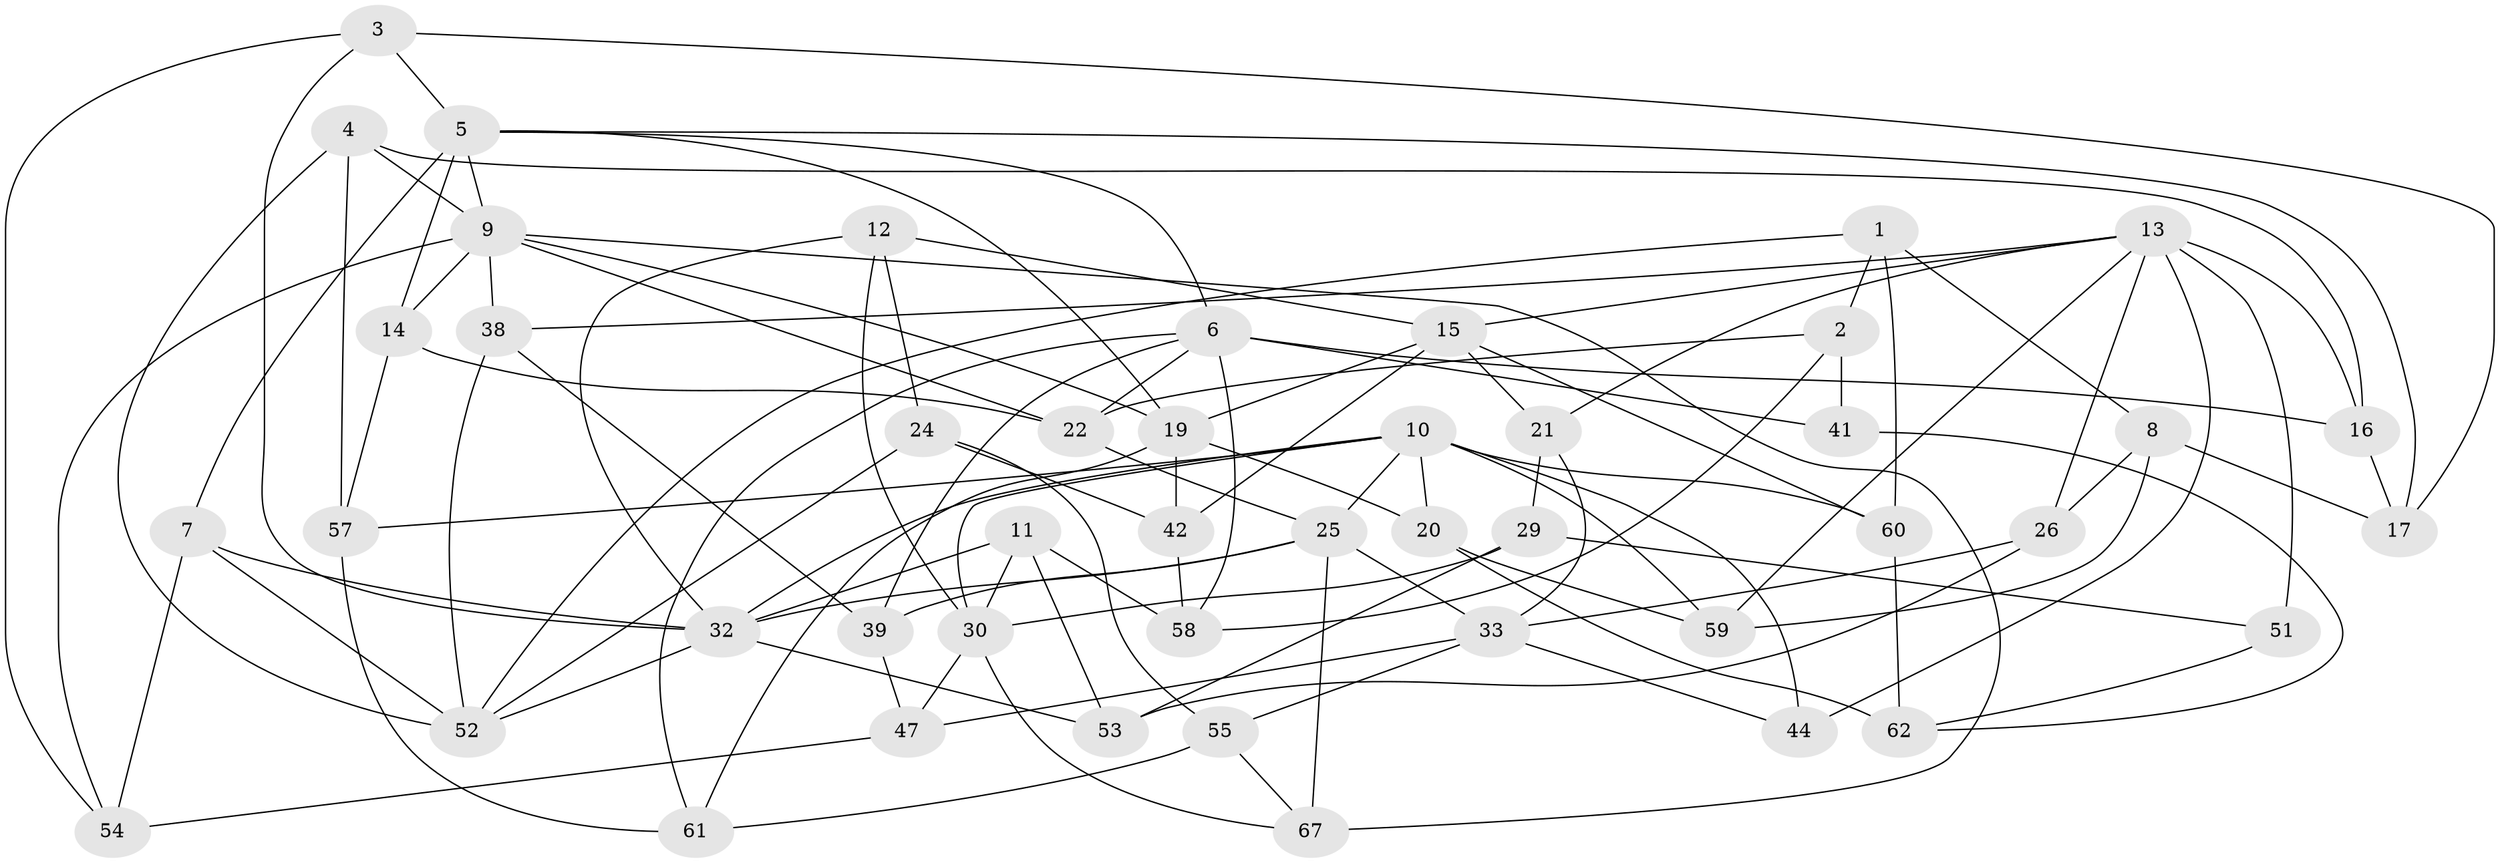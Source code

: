 // original degree distribution, {4: 1.0}
// Generated by graph-tools (version 1.1) at 2025/20/03/04/25 18:20:50]
// undirected, 46 vertices, 108 edges
graph export_dot {
graph [start="1"]
  node [color=gray90,style=filled];
  1;
  2;
  3;
  4;
  5 [super="+49+35"];
  6 [super="+34"];
  7;
  8;
  9 [super="+23"];
  10 [super="+28"];
  11;
  12;
  13 [super="+31"];
  14 [super="+37"];
  15 [super="+18"];
  16;
  17;
  19 [super="+36"];
  20;
  21;
  22 [super="+27"];
  24;
  25 [super="+45"];
  26;
  29;
  30 [super="+64"];
  32 [super="+46+48"];
  33 [super="+56"];
  38;
  39;
  41;
  42;
  44;
  47;
  51;
  52 [super="+65"];
  53;
  54;
  55;
  57;
  58;
  59;
  60;
  61;
  62;
  67;
  1 -- 8;
  1 -- 2;
  1 -- 60;
  1 -- 52;
  2 -- 58;
  2 -- 41;
  2 -- 22;
  3 -- 54;
  3 -- 17;
  3 -- 5;
  3 -- 32;
  4 -- 57;
  4 -- 16;
  4 -- 52;
  4 -- 9;
  5 -- 17;
  5 -- 7;
  5 -- 14 [weight=2];
  5 -- 6;
  5 -- 9;
  5 -- 19;
  6 -- 22;
  6 -- 58;
  6 -- 41 [weight=2];
  6 -- 16;
  6 -- 39;
  6 -- 61;
  7 -- 52;
  7 -- 54;
  7 -- 32;
  8 -- 17;
  8 -- 26;
  8 -- 59;
  9 -- 54;
  9 -- 14;
  9 -- 22;
  9 -- 19;
  9 -- 67;
  9 -- 38;
  10 -- 20;
  10 -- 32;
  10 -- 44;
  10 -- 25;
  10 -- 59;
  10 -- 60;
  10 -- 30;
  10 -- 57;
  11 -- 58;
  11 -- 30;
  11 -- 53;
  11 -- 32;
  12 -- 32;
  12 -- 24;
  12 -- 15;
  12 -- 30;
  13 -- 44 [weight=2];
  13 -- 51 [weight=2];
  13 -- 38;
  13 -- 16;
  13 -- 21;
  13 -- 26;
  13 -- 59;
  13 -- 15;
  14 -- 57;
  14 -- 22 [weight=2];
  15 -- 19;
  15 -- 60;
  15 -- 42;
  15 -- 21;
  16 -- 17;
  19 -- 20;
  19 -- 61;
  19 -- 42;
  20 -- 59;
  20 -- 62;
  21 -- 33;
  21 -- 29;
  22 -- 25;
  24 -- 55;
  24 -- 52;
  24 -- 42;
  25 -- 67;
  25 -- 33;
  25 -- 39;
  25 -- 32;
  26 -- 53;
  26 -- 33;
  29 -- 53;
  29 -- 51;
  29 -- 30;
  30 -- 67;
  30 -- 47;
  32 -- 52;
  32 -- 53;
  33 -- 47;
  33 -- 55;
  33 -- 44;
  38 -- 39;
  38 -- 52;
  39 -- 47;
  41 -- 62;
  42 -- 58;
  47 -- 54;
  51 -- 62;
  55 -- 67;
  55 -- 61;
  57 -- 61;
  60 -- 62;
}
